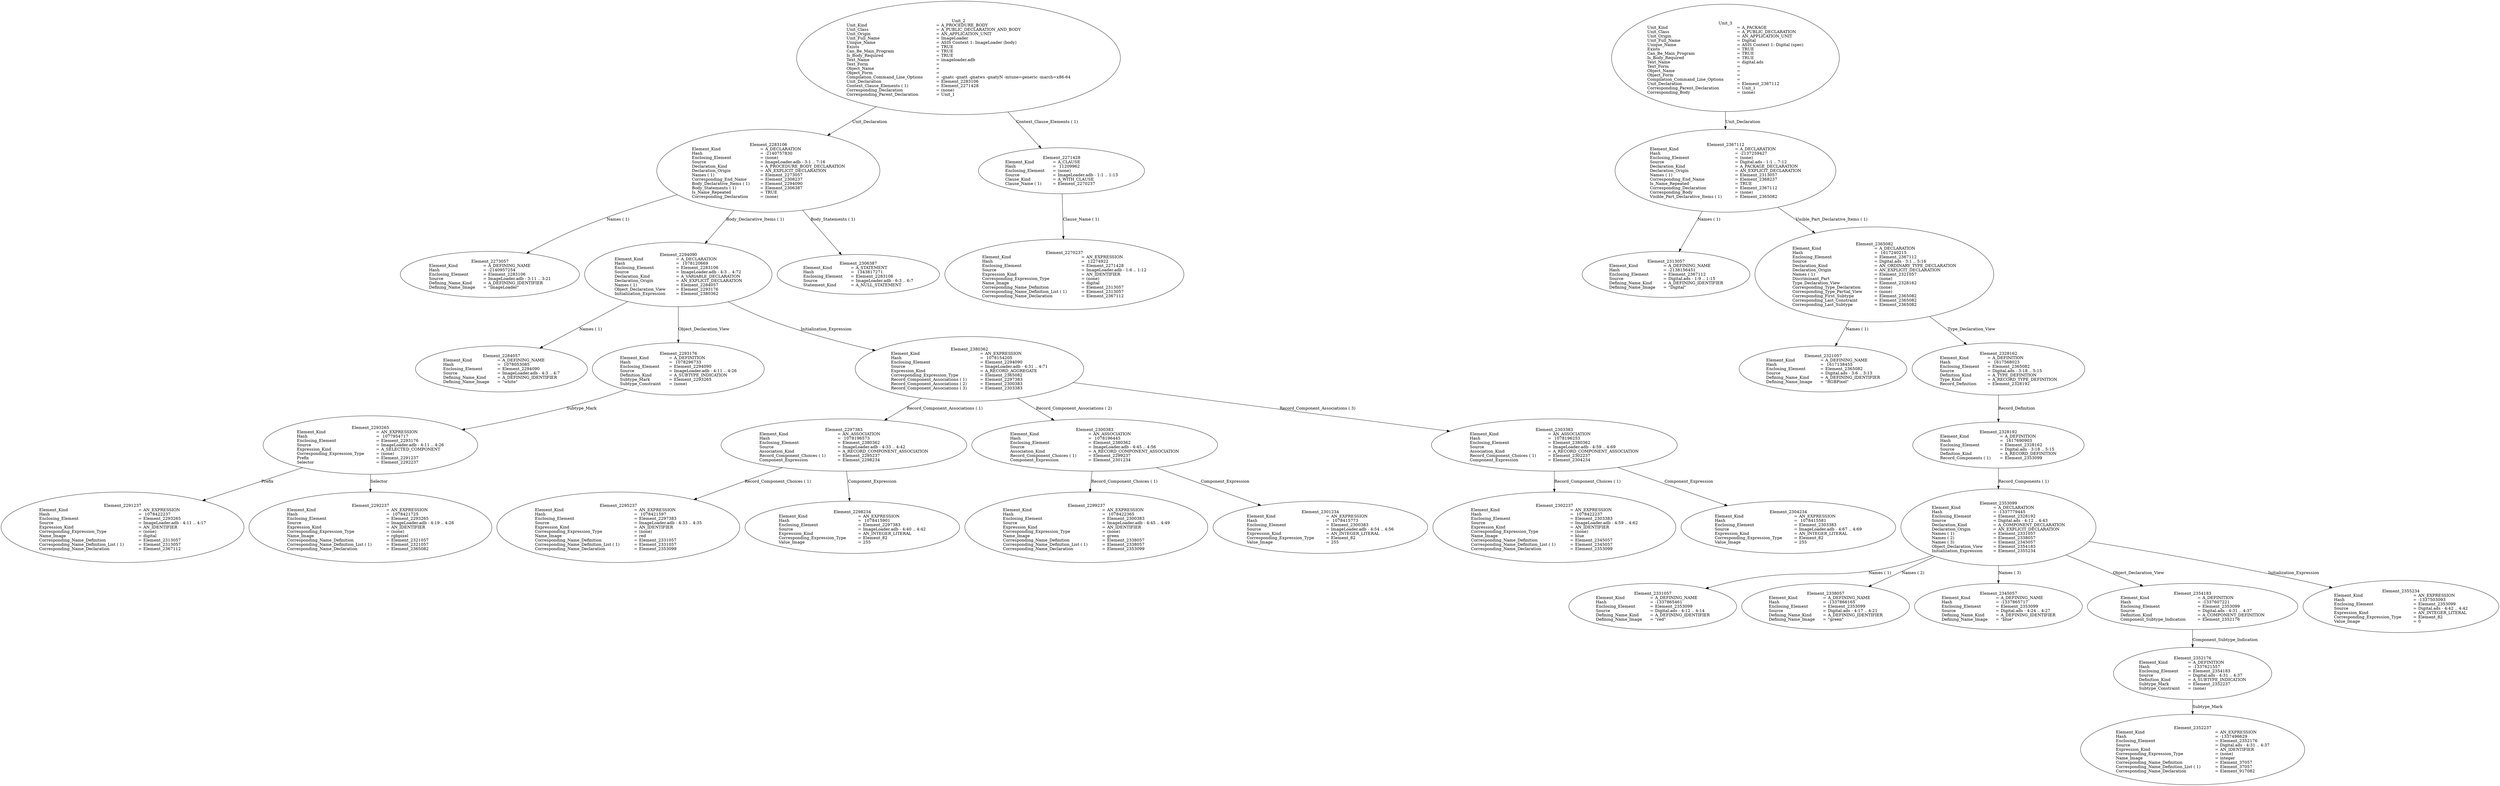 digraph "imageloader.adt" {
  Unit_2 -> Element_2283106
      [ label=Unit_Declaration ];
  Unit_2 -> Element_2271428
      [ label="Context_Clause_Elements ( 1)" ];
  Unit_2
      [ label=<<TABLE BORDER="0" CELLBORDER="0" CELLSPACING="0" CELLPADDING="0"> 
          <TR><TD COLSPAN="3">Unit_2</TD></TR>
          <TR><TD ALIGN="LEFT">Unit_Kind   </TD><TD> = </TD><TD ALIGN="LEFT">A_PROCEDURE_BODY</TD></TR>
          <TR><TD ALIGN="LEFT">Unit_Class   </TD><TD> = </TD><TD ALIGN="LEFT">A_PUBLIC_DECLARATION_AND_BODY</TD></TR>
          <TR><TD ALIGN="LEFT">Unit_Origin   </TD><TD> = </TD><TD ALIGN="LEFT">AN_APPLICATION_UNIT</TD></TR>
          <TR><TD ALIGN="LEFT">Unit_Full_Name    </TD><TD> = </TD><TD ALIGN="LEFT">ImageLoader</TD></TR>
          <TR><TD ALIGN="LEFT">Unique_Name   </TD><TD> = </TD><TD ALIGN="LEFT">ASIS Context 1: ImageLoader (body)</TD></TR>
          <TR><TD ALIGN="LEFT">Exists  </TD><TD> = </TD><TD ALIGN="LEFT">TRUE</TD></TR>
          <TR><TD ALIGN="LEFT">Can_Be_Main_Program     </TD><TD> = </TD><TD ALIGN="LEFT">TRUE</TD></TR>
          <TR><TD ALIGN="LEFT">Is_Body_Required     </TD><TD> = </TD><TD ALIGN="LEFT">TRUE</TD></TR>
          <TR><TD ALIGN="LEFT">Text_Name   </TD><TD> = </TD><TD ALIGN="LEFT">imageloader.adb</TD></TR>
          <TR><TD ALIGN="LEFT">Text_Form   </TD><TD> = </TD><TD ALIGN="LEFT"></TD></TR>
          <TR><TD ALIGN="LEFT">Object_Name   </TD><TD> = </TD><TD ALIGN="LEFT"></TD></TR>
          <TR><TD ALIGN="LEFT">Object_Form   </TD><TD> = </TD><TD ALIGN="LEFT"></TD></TR>
          <TR><TD ALIGN="LEFT">Compilation_Command_Line_Options         </TD><TD> = </TD><TD ALIGN="LEFT">-gnatc -gnatt -gnatws -gnatyN -mtune=generic -march=x86-64</TD></TR>
          <TR><TD ALIGN="LEFT">Unit_Declaration     </TD><TD> = </TD><TD ALIGN="LEFT">Element_2283106</TD></TR>
          <TR><TD ALIGN="LEFT">Context_Clause_Elements ( 1)        </TD><TD> = </TD><TD ALIGN="LEFT">Element_2271428</TD></TR>
          <TR><TD ALIGN="LEFT">Corresponding_Declaration       </TD><TD> = </TD><TD ALIGN="LEFT">(none)</TD></TR>
          <TR><TD ALIGN="LEFT">Corresponding_Parent_Declaration         </TD><TD> = </TD><TD ALIGN="LEFT">Unit_1</TD></TR>
          </TABLE>> ];
  Element_2271428 -> Element_2270237
      [ label="Clause_Name ( 1)" ];
  Element_2271428
      [ label=<<TABLE BORDER="0" CELLBORDER="0" CELLSPACING="0" CELLPADDING="0"> 
          <TR><TD COLSPAN="3">Element_2271428</TD></TR>
          <TR><TD ALIGN="LEFT">Element_Kind    </TD><TD> = </TD><TD ALIGN="LEFT">A_CLAUSE</TD></TR>
          <TR><TD ALIGN="LEFT">Hash  </TD><TD> = </TD><TD ALIGN="LEFT"> 11209962</TD></TR>
          <TR><TD ALIGN="LEFT">Enclosing_Element     </TD><TD> = </TD><TD ALIGN="LEFT">(none)</TD></TR>
          <TR><TD ALIGN="LEFT">Source  </TD><TD> = </TD><TD ALIGN="LEFT">ImageLoader.adb - 1:1 .. 1:13</TD></TR>
          <TR><TD ALIGN="LEFT">Clause_Kind   </TD><TD> = </TD><TD ALIGN="LEFT">A_WITH_CLAUSE</TD></TR>
          <TR><TD ALIGN="LEFT">Clause_Name ( 1)     </TD><TD> = </TD><TD ALIGN="LEFT">Element_2270237</TD></TR>
          </TABLE>> ];
  Element_2270237
      [ label=<<TABLE BORDER="0" CELLBORDER="0" CELLSPACING="0" CELLPADDING="0"> 
          <TR><TD COLSPAN="3">Element_2270237</TD></TR>
          <TR><TD ALIGN="LEFT">Element_Kind    </TD><TD> = </TD><TD ALIGN="LEFT">AN_EXPRESSION</TD></TR>
          <TR><TD ALIGN="LEFT">Hash  </TD><TD> = </TD><TD ALIGN="LEFT"> 12274922</TD></TR>
          <TR><TD ALIGN="LEFT">Enclosing_Element     </TD><TD> = </TD><TD ALIGN="LEFT">Element_2271428</TD></TR>
          <TR><TD ALIGN="LEFT">Source  </TD><TD> = </TD><TD ALIGN="LEFT">ImageLoader.adb - 1:6 .. 1:12</TD></TR>
          <TR><TD ALIGN="LEFT">Expression_Kind    </TD><TD> = </TD><TD ALIGN="LEFT">AN_IDENTIFIER</TD></TR>
          <TR><TD ALIGN="LEFT">Corresponding_Expression_Type        </TD><TD> = </TD><TD ALIGN="LEFT">(none)</TD></TR>
          <TR><TD ALIGN="LEFT">Name_Image   </TD><TD> = </TD><TD ALIGN="LEFT">digital</TD></TR>
          <TR><TD ALIGN="LEFT">Corresponding_Name_Definition        </TD><TD> = </TD><TD ALIGN="LEFT">Element_2313057</TD></TR>
          <TR><TD ALIGN="LEFT">Corresponding_Name_Definition_List ( 1)          </TD><TD> = </TD><TD ALIGN="LEFT">Element_2313057</TD></TR>
          <TR><TD ALIGN="LEFT">Corresponding_Name_Declaration        </TD><TD> = </TD><TD ALIGN="LEFT">Element_2367112</TD></TR>
          </TABLE>> ];
  Element_2283106 -> Element_2273057
      [ label="Names ( 1)" ];
  Element_2283106 -> Element_2294090
      [ label="Body_Declarative_Items ( 1)" ];
  Element_2283106 -> Element_2306387
      [ label="Body_Statements ( 1)" ];
  Element_2283106
      [ label=<<TABLE BORDER="0" CELLBORDER="0" CELLSPACING="0" CELLPADDING="0"> 
          <TR><TD COLSPAN="3">Element_2283106</TD></TR>
          <TR><TD ALIGN="LEFT">Element_Kind    </TD><TD> = </TD><TD ALIGN="LEFT">A_DECLARATION</TD></TR>
          <TR><TD ALIGN="LEFT">Hash  </TD><TD> = </TD><TD ALIGN="LEFT">-2140757830</TD></TR>
          <TR><TD ALIGN="LEFT">Enclosing_Element     </TD><TD> = </TD><TD ALIGN="LEFT">(none)</TD></TR>
          <TR><TD ALIGN="LEFT">Source  </TD><TD> = </TD><TD ALIGN="LEFT">ImageLoader.adb - 3:1 .. 7:16</TD></TR>
          <TR><TD ALIGN="LEFT">Declaration_Kind     </TD><TD> = </TD><TD ALIGN="LEFT">A_PROCEDURE_BODY_DECLARATION</TD></TR>
          <TR><TD ALIGN="LEFT">Declaration_Origin     </TD><TD> = </TD><TD ALIGN="LEFT">AN_EXPLICIT_DECLARATION</TD></TR>
          <TR><TD ALIGN="LEFT">Names ( 1)   </TD><TD> = </TD><TD ALIGN="LEFT">Element_2273057</TD></TR>
          <TR><TD ALIGN="LEFT">Corresponding_End_Name      </TD><TD> = </TD><TD ALIGN="LEFT">Element_2308237</TD></TR>
          <TR><TD ALIGN="LEFT">Body_Declarative_Items ( 1)       </TD><TD> = </TD><TD ALIGN="LEFT">Element_2294090</TD></TR>
          <TR><TD ALIGN="LEFT">Body_Statements ( 1)      </TD><TD> = </TD><TD ALIGN="LEFT">Element_2306387</TD></TR>
          <TR><TD ALIGN="LEFT">Is_Name_Repeated     </TD><TD> = </TD><TD ALIGN="LEFT">TRUE</TD></TR>
          <TR><TD ALIGN="LEFT">Corresponding_Declaration       </TD><TD> = </TD><TD ALIGN="LEFT">(none)</TD></TR>
          </TABLE>> ];
  Element_2273057
      [ label=<<TABLE BORDER="0" CELLBORDER="0" CELLSPACING="0" CELLPADDING="0"> 
          <TR><TD COLSPAN="3">Element_2273057</TD></TR>
          <TR><TD ALIGN="LEFT">Element_Kind    </TD><TD> = </TD><TD ALIGN="LEFT">A_DEFINING_NAME</TD></TR>
          <TR><TD ALIGN="LEFT">Hash  </TD><TD> = </TD><TD ALIGN="LEFT">-2140957254</TD></TR>
          <TR><TD ALIGN="LEFT">Enclosing_Element     </TD><TD> = </TD><TD ALIGN="LEFT">Element_2283106</TD></TR>
          <TR><TD ALIGN="LEFT">Source  </TD><TD> = </TD><TD ALIGN="LEFT">ImageLoader.adb - 3:11 .. 3:21</TD></TR>
          <TR><TD ALIGN="LEFT">Defining_Name_Kind     </TD><TD> = </TD><TD ALIGN="LEFT">A_DEFINING_IDENTIFIER</TD></TR>
          <TR><TD ALIGN="LEFT">Defining_Name_Image     </TD><TD> = </TD><TD ALIGN="LEFT">"ImageLoader"</TD></TR>
          </TABLE>> ];
  Element_2294090 -> Element_2284057
      [ label="Names ( 1)" ];
  Element_2294090 -> Element_2293176
      [ label=Object_Declaration_View ];
  Element_2294090 -> Element_2380362
      [ label=Initialization_Expression ];
  Element_2294090
      [ label=<<TABLE BORDER="0" CELLBORDER="0" CELLSPACING="0" CELLPADDING="0"> 
          <TR><TD COLSPAN="3">Element_2294090</TD></TR>
          <TR><TD ALIGN="LEFT">Element_Kind    </TD><TD> = </TD><TD ALIGN="LEFT">A_DECLARATION</TD></TR>
          <TR><TD ALIGN="LEFT">Hash  </TD><TD> = </TD><TD ALIGN="LEFT"> 1078120669</TD></TR>
          <TR><TD ALIGN="LEFT">Enclosing_Element     </TD><TD> = </TD><TD ALIGN="LEFT">Element_2283106</TD></TR>
          <TR><TD ALIGN="LEFT">Source  </TD><TD> = </TD><TD ALIGN="LEFT">ImageLoader.adb - 4:3 .. 4:72</TD></TR>
          <TR><TD ALIGN="LEFT">Declaration_Kind     </TD><TD> = </TD><TD ALIGN="LEFT">A_VARIABLE_DECLARATION</TD></TR>
          <TR><TD ALIGN="LEFT">Declaration_Origin     </TD><TD> = </TD><TD ALIGN="LEFT">AN_EXPLICIT_DECLARATION</TD></TR>
          <TR><TD ALIGN="LEFT">Names ( 1)   </TD><TD> = </TD><TD ALIGN="LEFT">Element_2284057</TD></TR>
          <TR><TD ALIGN="LEFT">Object_Declaration_View      </TD><TD> = </TD><TD ALIGN="LEFT">Element_2293176</TD></TR>
          <TR><TD ALIGN="LEFT">Initialization_Expression       </TD><TD> = </TD><TD ALIGN="LEFT">Element_2380362</TD></TR>
          </TABLE>> ];
  Element_2284057
      [ label=<<TABLE BORDER="0" CELLBORDER="0" CELLSPACING="0" CELLPADDING="0"> 
          <TR><TD COLSPAN="3">Element_2284057</TD></TR>
          <TR><TD ALIGN="LEFT">Element_Kind    </TD><TD> = </TD><TD ALIGN="LEFT">A_DEFINING_NAME</TD></TR>
          <TR><TD ALIGN="LEFT">Hash  </TD><TD> = </TD><TD ALIGN="LEFT"> 1078053085</TD></TR>
          <TR><TD ALIGN="LEFT">Enclosing_Element     </TD><TD> = </TD><TD ALIGN="LEFT">Element_2294090</TD></TR>
          <TR><TD ALIGN="LEFT">Source  </TD><TD> = </TD><TD ALIGN="LEFT">ImageLoader.adb - 4:3 .. 4:7</TD></TR>
          <TR><TD ALIGN="LEFT">Defining_Name_Kind     </TD><TD> = </TD><TD ALIGN="LEFT">A_DEFINING_IDENTIFIER</TD></TR>
          <TR><TD ALIGN="LEFT">Defining_Name_Image     </TD><TD> = </TD><TD ALIGN="LEFT">"white"</TD></TR>
          </TABLE>> ];
  Element_2293176 -> Element_2293265
      [ label=Subtype_Mark ];
  Element_2293176
      [ label=<<TABLE BORDER="0" CELLBORDER="0" CELLSPACING="0" CELLPADDING="0"> 
          <TR><TD COLSPAN="3">Element_2293176</TD></TR>
          <TR><TD ALIGN="LEFT">Element_Kind    </TD><TD> = </TD><TD ALIGN="LEFT">A_DEFINITION</TD></TR>
          <TR><TD ALIGN="LEFT">Hash  </TD><TD> = </TD><TD ALIGN="LEFT"> 1078296733</TD></TR>
          <TR><TD ALIGN="LEFT">Enclosing_Element     </TD><TD> = </TD><TD ALIGN="LEFT">Element_2294090</TD></TR>
          <TR><TD ALIGN="LEFT">Source  </TD><TD> = </TD><TD ALIGN="LEFT">ImageLoader.adb - 4:11 .. 4:26</TD></TR>
          <TR><TD ALIGN="LEFT">Definition_Kind    </TD><TD> = </TD><TD ALIGN="LEFT">A_SUBTYPE_INDICATION</TD></TR>
          <TR><TD ALIGN="LEFT">Subtype_Mark    </TD><TD> = </TD><TD ALIGN="LEFT">Element_2293265</TD></TR>
          <TR><TD ALIGN="LEFT">Subtype_Constraint     </TD><TD> = </TD><TD ALIGN="LEFT">(none)</TD></TR>
          </TABLE>> ];
  Element_2293265 -> Element_2291237
      [ label=Prefix ];
  Element_2293265 -> Element_2292237
      [ label=Selector ];
  Element_2293265
      [ label=<<TABLE BORDER="0" CELLBORDER="0" CELLSPACING="0" CELLPADDING="0"> 
          <TR><TD COLSPAN="3">Element_2293265</TD></TR>
          <TR><TD ALIGN="LEFT">Element_Kind    </TD><TD> = </TD><TD ALIGN="LEFT">AN_EXPRESSION</TD></TR>
          <TR><TD ALIGN="LEFT">Hash  </TD><TD> = </TD><TD ALIGN="LEFT"> 1077954717</TD></TR>
          <TR><TD ALIGN="LEFT">Enclosing_Element     </TD><TD> = </TD><TD ALIGN="LEFT">Element_2293176</TD></TR>
          <TR><TD ALIGN="LEFT">Source  </TD><TD> = </TD><TD ALIGN="LEFT">ImageLoader.adb - 4:11 .. 4:26</TD></TR>
          <TR><TD ALIGN="LEFT">Expression_Kind    </TD><TD> = </TD><TD ALIGN="LEFT">A_SELECTED_COMPONENT</TD></TR>
          <TR><TD ALIGN="LEFT">Corresponding_Expression_Type        </TD><TD> = </TD><TD ALIGN="LEFT">(none)</TD></TR>
          <TR><TD ALIGN="LEFT">Prefix  </TD><TD> = </TD><TD ALIGN="LEFT">Element_2291237</TD></TR>
          <TR><TD ALIGN="LEFT">Selector   </TD><TD> = </TD><TD ALIGN="LEFT">Element_2292237</TD></TR>
          </TABLE>> ];
  Element_2291237
      [ label=<<TABLE BORDER="0" CELLBORDER="0" CELLSPACING="0" CELLPADDING="0"> 
          <TR><TD COLSPAN="3">Element_2291237</TD></TR>
          <TR><TD ALIGN="LEFT">Element_Kind    </TD><TD> = </TD><TD ALIGN="LEFT">AN_EXPRESSION</TD></TR>
          <TR><TD ALIGN="LEFT">Hash  </TD><TD> = </TD><TD ALIGN="LEFT"> 1078422237</TD></TR>
          <TR><TD ALIGN="LEFT">Enclosing_Element     </TD><TD> = </TD><TD ALIGN="LEFT">Element_2293265</TD></TR>
          <TR><TD ALIGN="LEFT">Source  </TD><TD> = </TD><TD ALIGN="LEFT">ImageLoader.adb - 4:11 .. 4:17</TD></TR>
          <TR><TD ALIGN="LEFT">Expression_Kind    </TD><TD> = </TD><TD ALIGN="LEFT">AN_IDENTIFIER</TD></TR>
          <TR><TD ALIGN="LEFT">Corresponding_Expression_Type        </TD><TD> = </TD><TD ALIGN="LEFT">(none)</TD></TR>
          <TR><TD ALIGN="LEFT">Name_Image   </TD><TD> = </TD><TD ALIGN="LEFT">digital</TD></TR>
          <TR><TD ALIGN="LEFT">Corresponding_Name_Definition        </TD><TD> = </TD><TD ALIGN="LEFT">Element_2313057</TD></TR>
          <TR><TD ALIGN="LEFT">Corresponding_Name_Definition_List ( 1)          </TD><TD> = </TD><TD ALIGN="LEFT">Element_2313057</TD></TR>
          <TR><TD ALIGN="LEFT">Corresponding_Name_Declaration        </TD><TD> = </TD><TD ALIGN="LEFT">Element_2367112</TD></TR>
          </TABLE>> ];
  Element_2292237
      [ label=<<TABLE BORDER="0" CELLBORDER="0" CELLSPACING="0" CELLPADDING="0"> 
          <TR><TD COLSPAN="3">Element_2292237</TD></TR>
          <TR><TD ALIGN="LEFT">Element_Kind    </TD><TD> = </TD><TD ALIGN="LEFT">AN_EXPRESSION</TD></TR>
          <TR><TD ALIGN="LEFT">Hash  </TD><TD> = </TD><TD ALIGN="LEFT"> 1078421725</TD></TR>
          <TR><TD ALIGN="LEFT">Enclosing_Element     </TD><TD> = </TD><TD ALIGN="LEFT">Element_2293265</TD></TR>
          <TR><TD ALIGN="LEFT">Source  </TD><TD> = </TD><TD ALIGN="LEFT">ImageLoader.adb - 4:19 .. 4:26</TD></TR>
          <TR><TD ALIGN="LEFT">Expression_Kind    </TD><TD> = </TD><TD ALIGN="LEFT">AN_IDENTIFIER</TD></TR>
          <TR><TD ALIGN="LEFT">Corresponding_Expression_Type        </TD><TD> = </TD><TD ALIGN="LEFT">(none)</TD></TR>
          <TR><TD ALIGN="LEFT">Name_Image   </TD><TD> = </TD><TD ALIGN="LEFT">rgbpixel</TD></TR>
          <TR><TD ALIGN="LEFT">Corresponding_Name_Definition        </TD><TD> = </TD><TD ALIGN="LEFT">Element_2321057</TD></TR>
          <TR><TD ALIGN="LEFT">Corresponding_Name_Definition_List ( 1)          </TD><TD> = </TD><TD ALIGN="LEFT">Element_2321057</TD></TR>
          <TR><TD ALIGN="LEFT">Corresponding_Name_Declaration        </TD><TD> = </TD><TD ALIGN="LEFT">Element_2365082</TD></TR>
          </TABLE>> ];
  Element_2380362 -> Element_2297383
      [ label="Record_Component_Associations ( 1)" ];
  Element_2380362 -> Element_2300383
      [ label="Record_Component_Associations ( 2)" ];
  Element_2380362 -> Element_2303383
      [ label="Record_Component_Associations ( 3)" ];
  Element_2380362
      [ label=<<TABLE BORDER="0" CELLBORDER="0" CELLSPACING="0" CELLPADDING="0"> 
          <TR><TD COLSPAN="3">Element_2380362</TD></TR>
          <TR><TD ALIGN="LEFT">Element_Kind    </TD><TD> = </TD><TD ALIGN="LEFT">AN_EXPRESSION</TD></TR>
          <TR><TD ALIGN="LEFT">Hash  </TD><TD> = </TD><TD ALIGN="LEFT"> 1078154205</TD></TR>
          <TR><TD ALIGN="LEFT">Enclosing_Element     </TD><TD> = </TD><TD ALIGN="LEFT">Element_2294090</TD></TR>
          <TR><TD ALIGN="LEFT">Source  </TD><TD> = </TD><TD ALIGN="LEFT">ImageLoader.adb - 4:31 .. 4:71</TD></TR>
          <TR><TD ALIGN="LEFT">Expression_Kind    </TD><TD> = </TD><TD ALIGN="LEFT">A_RECORD_AGGREGATE</TD></TR>
          <TR><TD ALIGN="LEFT">Corresponding_Expression_Type        </TD><TD> = </TD><TD ALIGN="LEFT">Element_2365082</TD></TR>
          <TR><TD ALIGN="LEFT">Record_Component_Associations ( 1)         </TD><TD> = </TD><TD ALIGN="LEFT">Element_2297383</TD></TR>
          <TR><TD ALIGN="LEFT">Record_Component_Associations ( 2)         </TD><TD> = </TD><TD ALIGN="LEFT">Element_2300383</TD></TR>
          <TR><TD ALIGN="LEFT">Record_Component_Associations ( 3)         </TD><TD> = </TD><TD ALIGN="LEFT">Element_2303383</TD></TR>
          </TABLE>> ];
  Element_2297383 -> Element_2295237
      [ label="Record_Component_Choices ( 1)" ];
  Element_2297383 -> Element_2298234
      [ label=Component_Expression ];
  Element_2297383
      [ label=<<TABLE BORDER="0" CELLBORDER="0" CELLSPACING="0" CELLPADDING="0"> 
          <TR><TD COLSPAN="3">Element_2297383</TD></TR>
          <TR><TD ALIGN="LEFT">Element_Kind    </TD><TD> = </TD><TD ALIGN="LEFT">AN_ASSOCIATION</TD></TR>
          <TR><TD ALIGN="LEFT">Hash  </TD><TD> = </TD><TD ALIGN="LEFT"> 1078196573</TD></TR>
          <TR><TD ALIGN="LEFT">Enclosing_Element     </TD><TD> = </TD><TD ALIGN="LEFT">Element_2380362</TD></TR>
          <TR><TD ALIGN="LEFT">Source  </TD><TD> = </TD><TD ALIGN="LEFT">ImageLoader.adb - 4:33 .. 4:42</TD></TR>
          <TR><TD ALIGN="LEFT">Association_Kind     </TD><TD> = </TD><TD ALIGN="LEFT">A_RECORD_COMPONENT_ASSOCIATION</TD></TR>
          <TR><TD ALIGN="LEFT">Record_Component_Choices ( 1)        </TD><TD> = </TD><TD ALIGN="LEFT">Element_2295237</TD></TR>
          <TR><TD ALIGN="LEFT">Component_Expression      </TD><TD> = </TD><TD ALIGN="LEFT">Element_2298234</TD></TR>
          </TABLE>> ];
  Element_2295237
      [ label=<<TABLE BORDER="0" CELLBORDER="0" CELLSPACING="0" CELLPADDING="0"> 
          <TR><TD COLSPAN="3">Element_2295237</TD></TR>
          <TR><TD ALIGN="LEFT">Element_Kind    </TD><TD> = </TD><TD ALIGN="LEFT">AN_EXPRESSION</TD></TR>
          <TR><TD ALIGN="LEFT">Hash  </TD><TD> = </TD><TD ALIGN="LEFT"> 1078421597</TD></TR>
          <TR><TD ALIGN="LEFT">Enclosing_Element     </TD><TD> = </TD><TD ALIGN="LEFT">Element_2297383</TD></TR>
          <TR><TD ALIGN="LEFT">Source  </TD><TD> = </TD><TD ALIGN="LEFT">ImageLoader.adb - 4:33 .. 4:35</TD></TR>
          <TR><TD ALIGN="LEFT">Expression_Kind    </TD><TD> = </TD><TD ALIGN="LEFT">AN_IDENTIFIER</TD></TR>
          <TR><TD ALIGN="LEFT">Corresponding_Expression_Type        </TD><TD> = </TD><TD ALIGN="LEFT">(none)</TD></TR>
          <TR><TD ALIGN="LEFT">Name_Image   </TD><TD> = </TD><TD ALIGN="LEFT">red</TD></TR>
          <TR><TD ALIGN="LEFT">Corresponding_Name_Definition        </TD><TD> = </TD><TD ALIGN="LEFT">Element_2331057</TD></TR>
          <TR><TD ALIGN="LEFT">Corresponding_Name_Definition_List ( 1)          </TD><TD> = </TD><TD ALIGN="LEFT">Element_2331057</TD></TR>
          <TR><TD ALIGN="LEFT">Corresponding_Name_Declaration        </TD><TD> = </TD><TD ALIGN="LEFT">Element_2353099</TD></TR>
          </TABLE>> ];
  Element_2298234
      [ label=<<TABLE BORDER="0" CELLBORDER="0" CELLSPACING="0" CELLPADDING="0"> 
          <TR><TD COLSPAN="3">Element_2298234</TD></TR>
          <TR><TD ALIGN="LEFT">Element_Kind    </TD><TD> = </TD><TD ALIGN="LEFT">AN_EXPRESSION</TD></TR>
          <TR><TD ALIGN="LEFT">Hash  </TD><TD> = </TD><TD ALIGN="LEFT"> 1078415901</TD></TR>
          <TR><TD ALIGN="LEFT">Enclosing_Element     </TD><TD> = </TD><TD ALIGN="LEFT">Element_2297383</TD></TR>
          <TR><TD ALIGN="LEFT">Source  </TD><TD> = </TD><TD ALIGN="LEFT">ImageLoader.adb - 4:40 .. 4:42</TD></TR>
          <TR><TD ALIGN="LEFT">Expression_Kind    </TD><TD> = </TD><TD ALIGN="LEFT">AN_INTEGER_LITERAL</TD></TR>
          <TR><TD ALIGN="LEFT">Corresponding_Expression_Type        </TD><TD> = </TD><TD ALIGN="LEFT">Element_82</TD></TR>
          <TR><TD ALIGN="LEFT">Value_Image   </TD><TD> = </TD><TD ALIGN="LEFT">255</TD></TR>
          </TABLE>> ];
  Element_2300383 -> Element_2299237
      [ label="Record_Component_Choices ( 1)" ];
  Element_2300383 -> Element_2301234
      [ label=Component_Expression ];
  Element_2300383
      [ label=<<TABLE BORDER="0" CELLBORDER="0" CELLSPACING="0" CELLPADDING="0"> 
          <TR><TD COLSPAN="3">Element_2300383</TD></TR>
          <TR><TD ALIGN="LEFT">Element_Kind    </TD><TD> = </TD><TD ALIGN="LEFT">AN_ASSOCIATION</TD></TR>
          <TR><TD ALIGN="LEFT">Hash  </TD><TD> = </TD><TD ALIGN="LEFT"> 1078196445</TD></TR>
          <TR><TD ALIGN="LEFT">Enclosing_Element     </TD><TD> = </TD><TD ALIGN="LEFT">Element_2380362</TD></TR>
          <TR><TD ALIGN="LEFT">Source  </TD><TD> = </TD><TD ALIGN="LEFT">ImageLoader.adb - 4:45 .. 4:56</TD></TR>
          <TR><TD ALIGN="LEFT">Association_Kind     </TD><TD> = </TD><TD ALIGN="LEFT">A_RECORD_COMPONENT_ASSOCIATION</TD></TR>
          <TR><TD ALIGN="LEFT">Record_Component_Choices ( 1)        </TD><TD> = </TD><TD ALIGN="LEFT">Element_2299237</TD></TR>
          <TR><TD ALIGN="LEFT">Component_Expression      </TD><TD> = </TD><TD ALIGN="LEFT">Element_2301234</TD></TR>
          </TABLE>> ];
  Element_2299237
      [ label=<<TABLE BORDER="0" CELLBORDER="0" CELLSPACING="0" CELLPADDING="0"> 
          <TR><TD COLSPAN="3">Element_2299237</TD></TR>
          <TR><TD ALIGN="LEFT">Element_Kind    </TD><TD> = </TD><TD ALIGN="LEFT">AN_EXPRESSION</TD></TR>
          <TR><TD ALIGN="LEFT">Hash  </TD><TD> = </TD><TD ALIGN="LEFT"> 1078422365</TD></TR>
          <TR><TD ALIGN="LEFT">Enclosing_Element     </TD><TD> = </TD><TD ALIGN="LEFT">Element_2300383</TD></TR>
          <TR><TD ALIGN="LEFT">Source  </TD><TD> = </TD><TD ALIGN="LEFT">ImageLoader.adb - 4:45 .. 4:49</TD></TR>
          <TR><TD ALIGN="LEFT">Expression_Kind    </TD><TD> = </TD><TD ALIGN="LEFT">AN_IDENTIFIER</TD></TR>
          <TR><TD ALIGN="LEFT">Corresponding_Expression_Type        </TD><TD> = </TD><TD ALIGN="LEFT">(none)</TD></TR>
          <TR><TD ALIGN="LEFT">Name_Image   </TD><TD> = </TD><TD ALIGN="LEFT">green</TD></TR>
          <TR><TD ALIGN="LEFT">Corresponding_Name_Definition        </TD><TD> = </TD><TD ALIGN="LEFT">Element_2338057</TD></TR>
          <TR><TD ALIGN="LEFT">Corresponding_Name_Definition_List ( 1)          </TD><TD> = </TD><TD ALIGN="LEFT">Element_2338057</TD></TR>
          <TR><TD ALIGN="LEFT">Corresponding_Name_Declaration        </TD><TD> = </TD><TD ALIGN="LEFT">Element_2353099</TD></TR>
          </TABLE>> ];
  Element_2301234
      [ label=<<TABLE BORDER="0" CELLBORDER="0" CELLSPACING="0" CELLPADDING="0"> 
          <TR><TD COLSPAN="3">Element_2301234</TD></TR>
          <TR><TD ALIGN="LEFT">Element_Kind    </TD><TD> = </TD><TD ALIGN="LEFT">AN_EXPRESSION</TD></TR>
          <TR><TD ALIGN="LEFT">Hash  </TD><TD> = </TD><TD ALIGN="LEFT"> 1078415773</TD></TR>
          <TR><TD ALIGN="LEFT">Enclosing_Element     </TD><TD> = </TD><TD ALIGN="LEFT">Element_2300383</TD></TR>
          <TR><TD ALIGN="LEFT">Source  </TD><TD> = </TD><TD ALIGN="LEFT">ImageLoader.adb - 4:54 .. 4:56</TD></TR>
          <TR><TD ALIGN="LEFT">Expression_Kind    </TD><TD> = </TD><TD ALIGN="LEFT">AN_INTEGER_LITERAL</TD></TR>
          <TR><TD ALIGN="LEFT">Corresponding_Expression_Type        </TD><TD> = </TD><TD ALIGN="LEFT">Element_82</TD></TR>
          <TR><TD ALIGN="LEFT">Value_Image   </TD><TD> = </TD><TD ALIGN="LEFT">255</TD></TR>
          </TABLE>> ];
  Element_2303383 -> Element_2302237
      [ label="Record_Component_Choices ( 1)" ];
  Element_2303383 -> Element_2304234
      [ label=Component_Expression ];
  Element_2303383
      [ label=<<TABLE BORDER="0" CELLBORDER="0" CELLSPACING="0" CELLPADDING="0"> 
          <TR><TD COLSPAN="3">Element_2303383</TD></TR>
          <TR><TD ALIGN="LEFT">Element_Kind    </TD><TD> = </TD><TD ALIGN="LEFT">AN_ASSOCIATION</TD></TR>
          <TR><TD ALIGN="LEFT">Hash  </TD><TD> = </TD><TD ALIGN="LEFT"> 1078196253</TD></TR>
          <TR><TD ALIGN="LEFT">Enclosing_Element     </TD><TD> = </TD><TD ALIGN="LEFT">Element_2380362</TD></TR>
          <TR><TD ALIGN="LEFT">Source  </TD><TD> = </TD><TD ALIGN="LEFT">ImageLoader.adb - 4:59 .. 4:69</TD></TR>
          <TR><TD ALIGN="LEFT">Association_Kind     </TD><TD> = </TD><TD ALIGN="LEFT">A_RECORD_COMPONENT_ASSOCIATION</TD></TR>
          <TR><TD ALIGN="LEFT">Record_Component_Choices ( 1)        </TD><TD> = </TD><TD ALIGN="LEFT">Element_2302237</TD></TR>
          <TR><TD ALIGN="LEFT">Component_Expression      </TD><TD> = </TD><TD ALIGN="LEFT">Element_2304234</TD></TR>
          </TABLE>> ];
  Element_2302237
      [ label=<<TABLE BORDER="0" CELLBORDER="0" CELLSPACING="0" CELLPADDING="0"> 
          <TR><TD COLSPAN="3">Element_2302237</TD></TR>
          <TR><TD ALIGN="LEFT">Element_Kind    </TD><TD> = </TD><TD ALIGN="LEFT">AN_EXPRESSION</TD></TR>
          <TR><TD ALIGN="LEFT">Hash  </TD><TD> = </TD><TD ALIGN="LEFT"> 1078422237</TD></TR>
          <TR><TD ALIGN="LEFT">Enclosing_Element     </TD><TD> = </TD><TD ALIGN="LEFT">Element_2303383</TD></TR>
          <TR><TD ALIGN="LEFT">Source  </TD><TD> = </TD><TD ALIGN="LEFT">ImageLoader.adb - 4:59 .. 4:62</TD></TR>
          <TR><TD ALIGN="LEFT">Expression_Kind    </TD><TD> = </TD><TD ALIGN="LEFT">AN_IDENTIFIER</TD></TR>
          <TR><TD ALIGN="LEFT">Corresponding_Expression_Type        </TD><TD> = </TD><TD ALIGN="LEFT">(none)</TD></TR>
          <TR><TD ALIGN="LEFT">Name_Image   </TD><TD> = </TD><TD ALIGN="LEFT">blue</TD></TR>
          <TR><TD ALIGN="LEFT">Corresponding_Name_Definition        </TD><TD> = </TD><TD ALIGN="LEFT">Element_2345057</TD></TR>
          <TR><TD ALIGN="LEFT">Corresponding_Name_Definition_List ( 1)          </TD><TD> = </TD><TD ALIGN="LEFT">Element_2345057</TD></TR>
          <TR><TD ALIGN="LEFT">Corresponding_Name_Declaration        </TD><TD> = </TD><TD ALIGN="LEFT">Element_2353099</TD></TR>
          </TABLE>> ];
  Element_2304234
      [ label=<<TABLE BORDER="0" CELLBORDER="0" CELLSPACING="0" CELLPADDING="0"> 
          <TR><TD COLSPAN="3">Element_2304234</TD></TR>
          <TR><TD ALIGN="LEFT">Element_Kind    </TD><TD> = </TD><TD ALIGN="LEFT">AN_EXPRESSION</TD></TR>
          <TR><TD ALIGN="LEFT">Hash  </TD><TD> = </TD><TD ALIGN="LEFT"> 1078415581</TD></TR>
          <TR><TD ALIGN="LEFT">Enclosing_Element     </TD><TD> = </TD><TD ALIGN="LEFT">Element_2303383</TD></TR>
          <TR><TD ALIGN="LEFT">Source  </TD><TD> = </TD><TD ALIGN="LEFT">ImageLoader.adb - 4:67 .. 4:69</TD></TR>
          <TR><TD ALIGN="LEFT">Expression_Kind    </TD><TD> = </TD><TD ALIGN="LEFT">AN_INTEGER_LITERAL</TD></TR>
          <TR><TD ALIGN="LEFT">Corresponding_Expression_Type        </TD><TD> = </TD><TD ALIGN="LEFT">Element_82</TD></TR>
          <TR><TD ALIGN="LEFT">Value_Image   </TD><TD> = </TD><TD ALIGN="LEFT">255</TD></TR>
          </TABLE>> ];
  Element_2306387
      [ label=<<TABLE BORDER="0" CELLBORDER="0" CELLSPACING="0" CELLPADDING="0"> 
          <TR><TD COLSPAN="3">Element_2306387</TD></TR>
          <TR><TD ALIGN="LEFT">Element_Kind    </TD><TD> = </TD><TD ALIGN="LEFT">A_STATEMENT</TD></TR>
          <TR><TD ALIGN="LEFT">Hash  </TD><TD> = </TD><TD ALIGN="LEFT"> 1343817271</TD></TR>
          <TR><TD ALIGN="LEFT">Enclosing_Element     </TD><TD> = </TD><TD ALIGN="LEFT">Element_2283106</TD></TR>
          <TR><TD ALIGN="LEFT">Source  </TD><TD> = </TD><TD ALIGN="LEFT">ImageLoader.adb - 6:3 .. 6:7</TD></TR>
          <TR><TD ALIGN="LEFT">Statement_Kind    </TD><TD> = </TD><TD ALIGN="LEFT">A_NULL_STATEMENT</TD></TR>
          </TABLE>> ];
  Unit_3 -> Element_2367112
      [ label=Unit_Declaration ];
  Unit_3
      [ label=<<TABLE BORDER="0" CELLBORDER="0" CELLSPACING="0" CELLPADDING="0"> 
          <TR><TD COLSPAN="3">Unit_3</TD></TR>
          <TR><TD ALIGN="LEFT">Unit_Kind   </TD><TD> = </TD><TD ALIGN="LEFT">A_PACKAGE</TD></TR>
          <TR><TD ALIGN="LEFT">Unit_Class   </TD><TD> = </TD><TD ALIGN="LEFT">A_PUBLIC_DECLARATION</TD></TR>
          <TR><TD ALIGN="LEFT">Unit_Origin   </TD><TD> = </TD><TD ALIGN="LEFT">AN_APPLICATION_UNIT</TD></TR>
          <TR><TD ALIGN="LEFT">Unit_Full_Name    </TD><TD> = </TD><TD ALIGN="LEFT">Digital</TD></TR>
          <TR><TD ALIGN="LEFT">Unique_Name   </TD><TD> = </TD><TD ALIGN="LEFT">ASIS Context 1: Digital (spec)</TD></TR>
          <TR><TD ALIGN="LEFT">Exists  </TD><TD> = </TD><TD ALIGN="LEFT">TRUE</TD></TR>
          <TR><TD ALIGN="LEFT">Can_Be_Main_Program     </TD><TD> = </TD><TD ALIGN="LEFT">TRUE</TD></TR>
          <TR><TD ALIGN="LEFT">Is_Body_Required     </TD><TD> = </TD><TD ALIGN="LEFT">TRUE</TD></TR>
          <TR><TD ALIGN="LEFT">Text_Name   </TD><TD> = </TD><TD ALIGN="LEFT">digital.ads</TD></TR>
          <TR><TD ALIGN="LEFT">Text_Form   </TD><TD> = </TD><TD ALIGN="LEFT"></TD></TR>
          <TR><TD ALIGN="LEFT">Object_Name   </TD><TD> = </TD><TD ALIGN="LEFT"></TD></TR>
          <TR><TD ALIGN="LEFT">Object_Form   </TD><TD> = </TD><TD ALIGN="LEFT"></TD></TR>
          <TR><TD ALIGN="LEFT">Compilation_Command_Line_Options         </TD><TD> = </TD><TD ALIGN="LEFT"></TD></TR>
          <TR><TD ALIGN="LEFT">Unit_Declaration     </TD><TD> = </TD><TD ALIGN="LEFT">Element_2367112</TD></TR>
          <TR><TD ALIGN="LEFT">Corresponding_Parent_Declaration         </TD><TD> = </TD><TD ALIGN="LEFT">Unit_1</TD></TR>
          <TR><TD ALIGN="LEFT">Corresponding_Body     </TD><TD> = </TD><TD ALIGN="LEFT">(none)</TD></TR>
          </TABLE>> ];
  Element_2367112 -> Element_2313057
      [ label="Names ( 1)" ];
  Element_2367112 -> Element_2365082
      [ label="Visible_Part_Declarative_Items ( 1)" ];
  Element_2367112
      [ label=<<TABLE BORDER="0" CELLBORDER="0" CELLSPACING="0" CELLPADDING="0"> 
          <TR><TD COLSPAN="3">Element_2367112</TD></TR>
          <TR><TD ALIGN="LEFT">Element_Kind    </TD><TD> = </TD><TD ALIGN="LEFT">A_DECLARATION</TD></TR>
          <TR><TD ALIGN="LEFT">Hash  </TD><TD> = </TD><TD ALIGN="LEFT">-2137259427</TD></TR>
          <TR><TD ALIGN="LEFT">Enclosing_Element     </TD><TD> = </TD><TD ALIGN="LEFT">(none)</TD></TR>
          <TR><TD ALIGN="LEFT">Source  </TD><TD> = </TD><TD ALIGN="LEFT">Digital.ads - 1:1 .. 7:12</TD></TR>
          <TR><TD ALIGN="LEFT">Declaration_Kind     </TD><TD> = </TD><TD ALIGN="LEFT">A_PACKAGE_DECLARATION</TD></TR>
          <TR><TD ALIGN="LEFT">Declaration_Origin     </TD><TD> = </TD><TD ALIGN="LEFT">AN_EXPLICIT_DECLARATION</TD></TR>
          <TR><TD ALIGN="LEFT">Names ( 1)   </TD><TD> = </TD><TD ALIGN="LEFT">Element_2313057</TD></TR>
          <TR><TD ALIGN="LEFT">Corresponding_End_Name      </TD><TD> = </TD><TD ALIGN="LEFT">Element_2368237</TD></TR>
          <TR><TD ALIGN="LEFT">Is_Name_Repeated     </TD><TD> = </TD><TD ALIGN="LEFT">TRUE</TD></TR>
          <TR><TD ALIGN="LEFT">Corresponding_Declaration       </TD><TD> = </TD><TD ALIGN="LEFT">Element_2367112</TD></TR>
          <TR><TD ALIGN="LEFT">Corresponding_Body     </TD><TD> = </TD><TD ALIGN="LEFT">(none)</TD></TR>
          <TR><TD ALIGN="LEFT">Visible_Part_Declarative_Items ( 1)         </TD><TD> = </TD><TD ALIGN="LEFT">Element_2365082</TD></TR>
          </TABLE>> ];
  Element_2313057
      [ label=<<TABLE BORDER="0" CELLBORDER="0" CELLSPACING="0" CELLPADDING="0"> 
          <TR><TD COLSPAN="3">Element_2313057</TD></TR>
          <TR><TD ALIGN="LEFT">Element_Kind    </TD><TD> = </TD><TD ALIGN="LEFT">A_DEFINING_NAME</TD></TR>
          <TR><TD ALIGN="LEFT">Hash  </TD><TD> = </TD><TD ALIGN="LEFT">-2138156451</TD></TR>
          <TR><TD ALIGN="LEFT">Enclosing_Element     </TD><TD> = </TD><TD ALIGN="LEFT">Element_2367112</TD></TR>
          <TR><TD ALIGN="LEFT">Source  </TD><TD> = </TD><TD ALIGN="LEFT">Digital.ads - 1:9 .. 1:15</TD></TR>
          <TR><TD ALIGN="LEFT">Defining_Name_Kind     </TD><TD> = </TD><TD ALIGN="LEFT">A_DEFINING_IDENTIFIER</TD></TR>
          <TR><TD ALIGN="LEFT">Defining_Name_Image     </TD><TD> = </TD><TD ALIGN="LEFT">"Digital"</TD></TR>
          </TABLE>> ];
  Element_2365082 -> Element_2321057
      [ label="Names ( 1)" ];
  Element_2365082 -> Element_2328162
      [ label=Type_Declaration_View ];
  Element_2365082
      [ label=<<TABLE BORDER="0" CELLBORDER="0" CELLSPACING="0" CELLPADDING="0"> 
          <TR><TD COLSPAN="3">Element_2365082</TD></TR>
          <TR><TD ALIGN="LEFT">Element_Kind    </TD><TD> = </TD><TD ALIGN="LEFT">A_DECLARATION</TD></TR>
          <TR><TD ALIGN="LEFT">Hash  </TD><TD> = </TD><TD ALIGN="LEFT"> 1617240215</TD></TR>
          <TR><TD ALIGN="LEFT">Enclosing_Element     </TD><TD> = </TD><TD ALIGN="LEFT">Element_2367112</TD></TR>
          <TR><TD ALIGN="LEFT">Source  </TD><TD> = </TD><TD ALIGN="LEFT">Digital.ads - 3:1 .. 5:16</TD></TR>
          <TR><TD ALIGN="LEFT">Declaration_Kind     </TD><TD> = </TD><TD ALIGN="LEFT">AN_ORDINARY_TYPE_DECLARATION</TD></TR>
          <TR><TD ALIGN="LEFT">Declaration_Origin     </TD><TD> = </TD><TD ALIGN="LEFT">AN_EXPLICIT_DECLARATION</TD></TR>
          <TR><TD ALIGN="LEFT">Names ( 1)   </TD><TD> = </TD><TD ALIGN="LEFT">Element_2321057</TD></TR>
          <TR><TD ALIGN="LEFT">Discriminant_Part     </TD><TD> = </TD><TD ALIGN="LEFT">(none)</TD></TR>
          <TR><TD ALIGN="LEFT">Type_Declaration_View      </TD><TD> = </TD><TD ALIGN="LEFT">Element_2328162</TD></TR>
          <TR><TD ALIGN="LEFT">Corresponding_Type_Declaration        </TD><TD> = </TD><TD ALIGN="LEFT">(none)</TD></TR>
          <TR><TD ALIGN="LEFT">Corresponding_Type_Partial_View        </TD><TD> = </TD><TD ALIGN="LEFT">(none)</TD></TR>
          <TR><TD ALIGN="LEFT">Corresponding_First_Subtype       </TD><TD> = </TD><TD ALIGN="LEFT">Element_2365082</TD></TR>
          <TR><TD ALIGN="LEFT">Corresponding_Last_Constraint        </TD><TD> = </TD><TD ALIGN="LEFT">Element_2365082</TD></TR>
          <TR><TD ALIGN="LEFT">Corresponding_Last_Subtype       </TD><TD> = </TD><TD ALIGN="LEFT">Element_2365082</TD></TR>
          </TABLE>> ];
  Element_2321057
      [ label=<<TABLE BORDER="0" CELLBORDER="0" CELLSPACING="0" CELLPADDING="0"> 
          <TR><TD COLSPAN="3">Element_2321057</TD></TR>
          <TR><TD ALIGN="LEFT">Element_Kind    </TD><TD> = </TD><TD ALIGN="LEFT">A_DEFINING_NAME</TD></TR>
          <TR><TD ALIGN="LEFT">Hash  </TD><TD> = </TD><TD ALIGN="LEFT"> 1617138455</TD></TR>
          <TR><TD ALIGN="LEFT">Enclosing_Element     </TD><TD> = </TD><TD ALIGN="LEFT">Element_2365082</TD></TR>
          <TR><TD ALIGN="LEFT">Source  </TD><TD> = </TD><TD ALIGN="LEFT">Digital.ads - 3:6 .. 3:13</TD></TR>
          <TR><TD ALIGN="LEFT">Defining_Name_Kind     </TD><TD> = </TD><TD ALIGN="LEFT">A_DEFINING_IDENTIFIER</TD></TR>
          <TR><TD ALIGN="LEFT">Defining_Name_Image     </TD><TD> = </TD><TD ALIGN="LEFT">"RGBPixel"</TD></TR>
          </TABLE>> ];
  Element_2328162 -> Element_2328192
      [ label=Record_Definition ];
  Element_2328162
      [ label=<<TABLE BORDER="0" CELLBORDER="0" CELLSPACING="0" CELLPADDING="0"> 
          <TR><TD COLSPAN="3">Element_2328162</TD></TR>
          <TR><TD ALIGN="LEFT">Element_Kind    </TD><TD> = </TD><TD ALIGN="LEFT">A_DEFINITION</TD></TR>
          <TR><TD ALIGN="LEFT">Hash  </TD><TD> = </TD><TD ALIGN="LEFT"> 1617568023</TD></TR>
          <TR><TD ALIGN="LEFT">Enclosing_Element     </TD><TD> = </TD><TD ALIGN="LEFT">Element_2365082</TD></TR>
          <TR><TD ALIGN="LEFT">Source  </TD><TD> = </TD><TD ALIGN="LEFT">Digital.ads - 3:18 .. 5:15</TD></TR>
          <TR><TD ALIGN="LEFT">Definition_Kind    </TD><TD> = </TD><TD ALIGN="LEFT">A_TYPE_DEFINITION</TD></TR>
          <TR><TD ALIGN="LEFT">Type_Kind   </TD><TD> = </TD><TD ALIGN="LEFT">A_RECORD_TYPE_DEFINITION</TD></TR>
          <TR><TD ALIGN="LEFT">Record_Definition     </TD><TD> = </TD><TD ALIGN="LEFT">Element_2328192</TD></TR>
          </TABLE>> ];
  Element_2328192 -> Element_2353099
      [ label="Record_Components ( 1)" ];
  Element_2328192
      [ label=<<TABLE BORDER="0" CELLBORDER="0" CELLSPACING="0" CELLPADDING="0"> 
          <TR><TD COLSPAN="3">Element_2328192</TD></TR>
          <TR><TD ALIGN="LEFT">Element_Kind    </TD><TD> = </TD><TD ALIGN="LEFT">A_DEFINITION</TD></TR>
          <TR><TD ALIGN="LEFT">Hash  </TD><TD> = </TD><TD ALIGN="LEFT"> 1617690903</TD></TR>
          <TR><TD ALIGN="LEFT">Enclosing_Element     </TD><TD> = </TD><TD ALIGN="LEFT">Element_2328162</TD></TR>
          <TR><TD ALIGN="LEFT">Source  </TD><TD> = </TD><TD ALIGN="LEFT">Digital.ads - 3:18 .. 5:15</TD></TR>
          <TR><TD ALIGN="LEFT">Definition_Kind    </TD><TD> = </TD><TD ALIGN="LEFT">A_RECORD_DEFINITION</TD></TR>
          <TR><TD ALIGN="LEFT">Record_Components ( 1)      </TD><TD> = </TD><TD ALIGN="LEFT">Element_2353099</TD></TR>
          </TABLE>> ];
  Element_2353099 -> Element_2331057
      [ label="Names ( 1)" ];
  Element_2353099 -> Element_2338057
      [ label="Names ( 2)" ];
  Element_2353099 -> Element_2345057
      [ label="Names ( 3)" ];
  Element_2353099 -> Element_2354183
      [ label=Object_Declaration_View ];
  Element_2353099 -> Element_2355234
      [ label=Initialization_Expression ];
  Element_2353099
      [ label=<<TABLE BORDER="0" CELLBORDER="0" CELLSPACING="0" CELLPADDING="0"> 
          <TR><TD COLSPAN="3">Element_2353099</TD></TR>
          <TR><TD ALIGN="LEFT">Element_Kind    </TD><TD> = </TD><TD ALIGN="LEFT">A_DECLARATION</TD></TR>
          <TR><TD ALIGN="LEFT">Hash  </TD><TD> = </TD><TD ALIGN="LEFT">-1337779445</TD></TR>
          <TR><TD ALIGN="LEFT">Enclosing_Element     </TD><TD> = </TD><TD ALIGN="LEFT">Element_2328192</TD></TR>
          <TR><TD ALIGN="LEFT">Source  </TD><TD> = </TD><TD ALIGN="LEFT">Digital.ads - 4:12 .. 4:43</TD></TR>
          <TR><TD ALIGN="LEFT">Declaration_Kind     </TD><TD> = </TD><TD ALIGN="LEFT">A_COMPONENT_DECLARATION</TD></TR>
          <TR><TD ALIGN="LEFT">Declaration_Origin     </TD><TD> = </TD><TD ALIGN="LEFT">AN_EXPLICIT_DECLARATION</TD></TR>
          <TR><TD ALIGN="LEFT">Names ( 1)   </TD><TD> = </TD><TD ALIGN="LEFT">Element_2331057</TD></TR>
          <TR><TD ALIGN="LEFT">Names ( 2)   </TD><TD> = </TD><TD ALIGN="LEFT">Element_2338057</TD></TR>
          <TR><TD ALIGN="LEFT">Names ( 3)   </TD><TD> = </TD><TD ALIGN="LEFT">Element_2345057</TD></TR>
          <TR><TD ALIGN="LEFT">Object_Declaration_View      </TD><TD> = </TD><TD ALIGN="LEFT">Element_2354183</TD></TR>
          <TR><TD ALIGN="LEFT">Initialization_Expression       </TD><TD> = </TD><TD ALIGN="LEFT">Element_2355234</TD></TR>
          </TABLE>> ];
  Element_2331057
      [ label=<<TABLE BORDER="0" CELLBORDER="0" CELLSPACING="0" CELLPADDING="0"> 
          <TR><TD COLSPAN="3">Element_2331057</TD></TR>
          <TR><TD ALIGN="LEFT">Element_Kind    </TD><TD> = </TD><TD ALIGN="LEFT">A_DEFINING_NAME</TD></TR>
          <TR><TD ALIGN="LEFT">Hash  </TD><TD> = </TD><TD ALIGN="LEFT">-1337865461</TD></TR>
          <TR><TD ALIGN="LEFT">Enclosing_Element     </TD><TD> = </TD><TD ALIGN="LEFT">Element_2353099</TD></TR>
          <TR><TD ALIGN="LEFT">Source  </TD><TD> = </TD><TD ALIGN="LEFT">Digital.ads - 4:12 .. 4:14</TD></TR>
          <TR><TD ALIGN="LEFT">Defining_Name_Kind     </TD><TD> = </TD><TD ALIGN="LEFT">A_DEFINING_IDENTIFIER</TD></TR>
          <TR><TD ALIGN="LEFT">Defining_Name_Image     </TD><TD> = </TD><TD ALIGN="LEFT">"red"</TD></TR>
          </TABLE>> ];
  Element_2338057
      [ label=<<TABLE BORDER="0" CELLBORDER="0" CELLSPACING="0" CELLPADDING="0"> 
          <TR><TD COLSPAN="3">Element_2338057</TD></TR>
          <TR><TD ALIGN="LEFT">Element_Kind    </TD><TD> = </TD><TD ALIGN="LEFT">A_DEFINING_NAME</TD></TR>
          <TR><TD ALIGN="LEFT">Hash  </TD><TD> = </TD><TD ALIGN="LEFT">-1337866165</TD></TR>
          <TR><TD ALIGN="LEFT">Enclosing_Element     </TD><TD> = </TD><TD ALIGN="LEFT">Element_2353099</TD></TR>
          <TR><TD ALIGN="LEFT">Source  </TD><TD> = </TD><TD ALIGN="LEFT">Digital.ads - 4:17 .. 4:21</TD></TR>
          <TR><TD ALIGN="LEFT">Defining_Name_Kind     </TD><TD> = </TD><TD ALIGN="LEFT">A_DEFINING_IDENTIFIER</TD></TR>
          <TR><TD ALIGN="LEFT">Defining_Name_Image     </TD><TD> = </TD><TD ALIGN="LEFT">"green"</TD></TR>
          </TABLE>> ];
  Element_2345057
      [ label=<<TABLE BORDER="0" CELLBORDER="0" CELLSPACING="0" CELLPADDING="0"> 
          <TR><TD COLSPAN="3">Element_2345057</TD></TR>
          <TR><TD ALIGN="LEFT">Element_Kind    </TD><TD> = </TD><TD ALIGN="LEFT">A_DEFINING_NAME</TD></TR>
          <TR><TD ALIGN="LEFT">Hash  </TD><TD> = </TD><TD ALIGN="LEFT">-1337865717</TD></TR>
          <TR><TD ALIGN="LEFT">Enclosing_Element     </TD><TD> = </TD><TD ALIGN="LEFT">Element_2353099</TD></TR>
          <TR><TD ALIGN="LEFT">Source  </TD><TD> = </TD><TD ALIGN="LEFT">Digital.ads - 4:24 .. 4:27</TD></TR>
          <TR><TD ALIGN="LEFT">Defining_Name_Kind     </TD><TD> = </TD><TD ALIGN="LEFT">A_DEFINING_IDENTIFIER</TD></TR>
          <TR><TD ALIGN="LEFT">Defining_Name_Image     </TD><TD> = </TD><TD ALIGN="LEFT">"blue"</TD></TR>
          </TABLE>> ];
  Element_2354183 -> Element_2352176
      [ label=Component_Subtype_Indication ];
  Element_2354183
      [ label=<<TABLE BORDER="0" CELLBORDER="0" CELLSPACING="0" CELLPADDING="0"> 
          <TR><TD COLSPAN="3">Element_2354183</TD></TR>
          <TR><TD ALIGN="LEFT">Element_Kind    </TD><TD> = </TD><TD ALIGN="LEFT">A_DEFINITION</TD></TR>
          <TR><TD ALIGN="LEFT">Hash  </TD><TD> = </TD><TD ALIGN="LEFT">-1337607221</TD></TR>
          <TR><TD ALIGN="LEFT">Enclosing_Element     </TD><TD> = </TD><TD ALIGN="LEFT">Element_2353099</TD></TR>
          <TR><TD ALIGN="LEFT">Source  </TD><TD> = </TD><TD ALIGN="LEFT">Digital.ads - 4:31 .. 4:37</TD></TR>
          <TR><TD ALIGN="LEFT">Definition_Kind    </TD><TD> = </TD><TD ALIGN="LEFT">A_COMPONENT_DEFINITION</TD></TR>
          <TR><TD ALIGN="LEFT">Component_Subtype_Indication        </TD><TD> = </TD><TD ALIGN="LEFT">Element_2352176</TD></TR>
          </TABLE>> ];
  Element_2352176 -> Element_2352237
      [ label=Subtype_Mark ];
  Element_2352176
      [ label=<<TABLE BORDER="0" CELLBORDER="0" CELLSPACING="0" CELLPADDING="0"> 
          <TR><TD COLSPAN="3">Element_2352176</TD></TR>
          <TR><TD ALIGN="LEFT">Element_Kind    </TD><TD> = </TD><TD ALIGN="LEFT">A_DEFINITION</TD></TR>
          <TR><TD ALIGN="LEFT">Hash  </TD><TD> = </TD><TD ALIGN="LEFT">-1337621557</TD></TR>
          <TR><TD ALIGN="LEFT">Enclosing_Element     </TD><TD> = </TD><TD ALIGN="LEFT">Element_2354183</TD></TR>
          <TR><TD ALIGN="LEFT">Source  </TD><TD> = </TD><TD ALIGN="LEFT">Digital.ads - 4:31 .. 4:37</TD></TR>
          <TR><TD ALIGN="LEFT">Definition_Kind    </TD><TD> = </TD><TD ALIGN="LEFT">A_SUBTYPE_INDICATION</TD></TR>
          <TR><TD ALIGN="LEFT">Subtype_Mark    </TD><TD> = </TD><TD ALIGN="LEFT">Element_2352237</TD></TR>
          <TR><TD ALIGN="LEFT">Subtype_Constraint     </TD><TD> = </TD><TD ALIGN="LEFT">(none)</TD></TR>
          </TABLE>> ];
  Element_2352237
      [ label=<<TABLE BORDER="0" CELLBORDER="0" CELLSPACING="0" CELLPADDING="0"> 
          <TR><TD COLSPAN="3">Element_2352237</TD></TR>
          <TR><TD ALIGN="LEFT">Element_Kind    </TD><TD> = </TD><TD ALIGN="LEFT">AN_EXPRESSION</TD></TR>
          <TR><TD ALIGN="LEFT">Hash  </TD><TD> = </TD><TD ALIGN="LEFT">-1337496629</TD></TR>
          <TR><TD ALIGN="LEFT">Enclosing_Element     </TD><TD> = </TD><TD ALIGN="LEFT">Element_2352176</TD></TR>
          <TR><TD ALIGN="LEFT">Source  </TD><TD> = </TD><TD ALIGN="LEFT">Digital.ads - 4:31 .. 4:37</TD></TR>
          <TR><TD ALIGN="LEFT">Expression_Kind    </TD><TD> = </TD><TD ALIGN="LEFT">AN_IDENTIFIER</TD></TR>
          <TR><TD ALIGN="LEFT">Corresponding_Expression_Type        </TD><TD> = </TD><TD ALIGN="LEFT">(none)</TD></TR>
          <TR><TD ALIGN="LEFT">Name_Image   </TD><TD> = </TD><TD ALIGN="LEFT">integer</TD></TR>
          <TR><TD ALIGN="LEFT">Corresponding_Name_Definition        </TD><TD> = </TD><TD ALIGN="LEFT">Element_37057</TD></TR>
          <TR><TD ALIGN="LEFT">Corresponding_Name_Definition_List ( 1)          </TD><TD> = </TD><TD ALIGN="LEFT">Element_37057</TD></TR>
          <TR><TD ALIGN="LEFT">Corresponding_Name_Declaration        </TD><TD> = </TD><TD ALIGN="LEFT">Element_917082</TD></TR>
          </TABLE>> ];
  Element_2355234
      [ label=<<TABLE BORDER="0" CELLBORDER="0" CELLSPACING="0" CELLPADDING="0"> 
          <TR><TD COLSPAN="3">Element_2355234</TD></TR>
          <TR><TD ALIGN="LEFT">Element_Kind    </TD><TD> = </TD><TD ALIGN="LEFT">AN_EXPRESSION</TD></TR>
          <TR><TD ALIGN="LEFT">Hash  </TD><TD> = </TD><TD ALIGN="LEFT">-1337503093</TD></TR>
          <TR><TD ALIGN="LEFT">Enclosing_Element     </TD><TD> = </TD><TD ALIGN="LEFT">Element_2353099</TD></TR>
          <TR><TD ALIGN="LEFT">Source  </TD><TD> = </TD><TD ALIGN="LEFT">Digital.ads - 4:42 .. 4:42</TD></TR>
          <TR><TD ALIGN="LEFT">Expression_Kind    </TD><TD> = </TD><TD ALIGN="LEFT">AN_INTEGER_LITERAL</TD></TR>
          <TR><TD ALIGN="LEFT">Corresponding_Expression_Type        </TD><TD> = </TD><TD ALIGN="LEFT">Element_82</TD></TR>
          <TR><TD ALIGN="LEFT">Value_Image   </TD><TD> = </TD><TD ALIGN="LEFT">0</TD></TR>
          </TABLE>> ]
}
